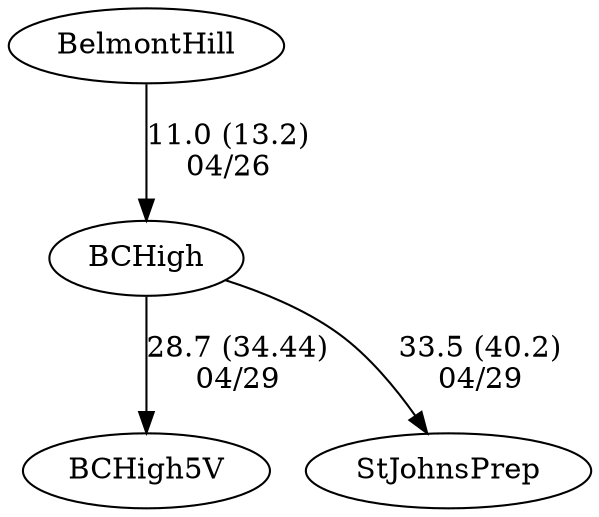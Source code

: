 digraph boys4eightsBCHigh {BelmontHill [URL="boys4eightsBCHighBelmontHill.html"];BCHigh5V [URL="boys4eightsBCHighBCHigh5V.html"];BCHigh [URL="boys4eightsBCHighBCHigh.html"];StJohnsPrep [URL="boys4eightsBCHighStJohnsPrep.html"];BCHigh -> BCHigh5V[label="28.7 (34.44)
04/29", weight="72", tooltip="NEIRA Boys Eights,St. John's Prep vs. BC High			
Distance: 1250 Conditions: Flat water, slight headwind. Comments: The 4V race started downstream of the start. Thank you to St. John's Prep and Coach Broderick for making the trip and the great racing, especially in the 1V race which came right down to the wire.
None", URL="http://www.row2k.com/results/resultspage.cfm?UID=B5147A15402A02BEBABC90382120769C&cat=1", random="random"]; 
BCHigh -> StJohnsPrep[label="33.5 (40.2)
04/29", weight="67", tooltip="NEIRA Boys Eights,St. John's Prep vs. BC High			
Distance: 1250 Conditions: Flat water, slight headwind. Comments: The 4V race started downstream of the start. Thank you to St. John's Prep and Coach Broderick for making the trip and the great racing, especially in the 1V race which came right down to the wire.
None", URL="http://www.row2k.com/results/resultspage.cfm?UID=B5147A15402A02BEBABC90382120769C&cat=1", random="random"]; 
BelmontHill -> BCHigh[label="11.0 (13.2)
04/26", weight="89", tooltip="NEIRA Boys Eights,St. Paul's vs BC High, Belmont Hill			
Distance: 1250 m Conditions: Cross/headwind ~10mph Comments: Crews in the 2V, 3V, and 4V races started slightly past the line. Belmont Hill and BC High lower boats raced in eights. Thank you to St. Paul's for making the trip: a great afternoon of racing!
None", URL="http://www.row2k.com/results/resultspage.cfm?UID=142B4941939634305C63425CF5FF798E&cat=1", random="random"]}